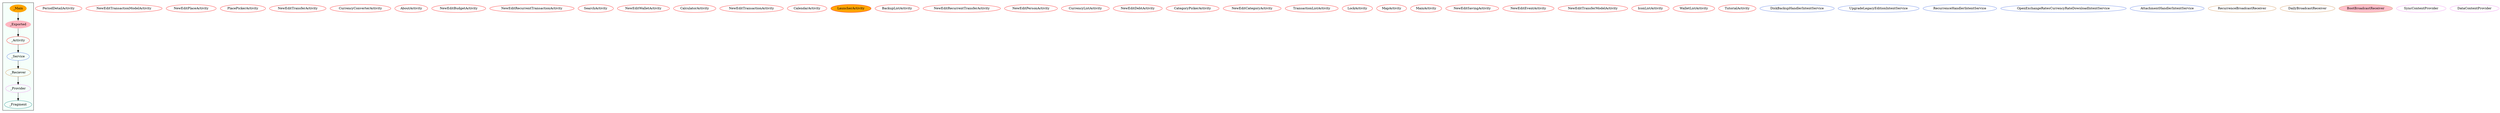 digraph G {
subgraph cluster_legend{ 
bgcolor=mintcream;
_Activity[color = red];
_Service[color = royalblue];
_Provider[color = violet];
_Reciever[color = peru];
_Fragment[color = teal];
_Main[style=filled, fillcolor=orange, color = mintcream];
_Exported[style=filled, fillcolor=lightpink, color = mintcream];
_Main -> _Exported -> _Activity -> _Service -> _Reciever -> _Provider -> _Fragment; 
}
PeriodDetailActivity[color = red];
NewEditTransactionModelActivity[color = red];
NewEditPlaceActivity[color = red];
PlacePickerActivity[color = red];
NewEditTransferActivity[color = red];
CurrencyConverterActivity[color = red];
AboutActivity[color = red];
NewEditBudgetActivity[color = red];
NewEditRecurrentTransactionActivity[color = red];
SearchActivity[color = red];
NewEditWalletActivity[color = red];
CalculatorActivity[color = red];
NewEditTransactionActivity[color = red];
CalendarActivity[color = red];
LauncherActivity[style=filled, fillcolor=orange, color = red];
BackupListActivity[color = red];
NewEditRecurrentTransferActivity[color = red];
NewEditPersonActivity[color = red];
CurrencyListActivity[color = red];
NewEditDebtActivity[color = red];
CategoryPickerActivity[color = red];
NewEditCategoryActivity[color = red];
TransactionListActivity[color = red];
LockActivity[color = red];
MapActivity[color = red];
MainActivity[color = red];
NewEditSavingActivity[color = red];
NewEditEventActivity[color = red];
NewEditTransferModelActivity[color = red];
IconListActivity[color = red];
WalletListActivity[color = red];
TutorialActivity[color = red];
DiskBackupHandlerIntentService[color = royalblue];
UpgradeLegacyEditionIntentService[color = royalblue];
RecurrenceHandlerIntentService[color = royalblue];
OpenExchangeRatesCurrencyRateDownloadIntentService[color = royalblue];
AttachmentHandlerIntentService[color = royalblue];
RecurrenceBroadcastReceiver[color = peru];
DailyBroadcastReceiver[color = peru];
BootBroadcastReceiver[style=filled, fillcolor=pink, color = peru];
SyncContentProvider[color = violet];
DataContentProvider[color = violet];
}
